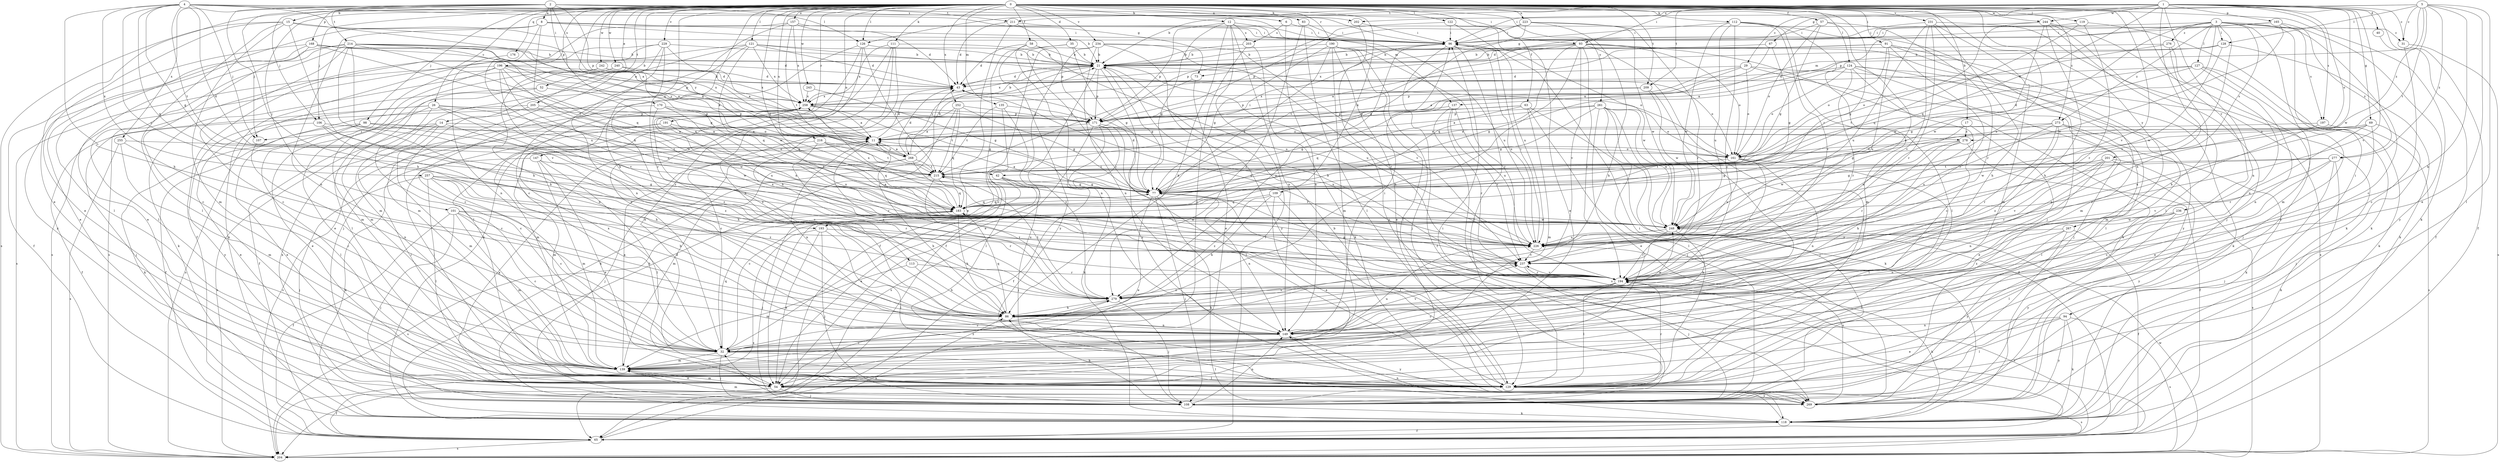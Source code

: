 strict digraph  {
0;
1;
2;
3;
4;
5;
6;
8;
11;
12;
14;
15;
17;
21;
26;
29;
31;
32;
35;
40;
42;
43;
52;
54;
57;
58;
63;
65;
67;
69;
73;
77;
83;
86;
91;
93;
94;
96;
98;
101;
106;
107;
108;
109;
111;
112;
113;
118;
119;
121;
122;
124;
126;
127;
128;
129;
135;
137;
139;
147;
149;
157;
161;
165;
168;
170;
171;
176;
183;
190;
191;
193;
194;
196;
197;
201;
202;
203;
204;
205;
209;
211;
214;
215;
216;
223;
226;
229;
231;
234;
236;
237;
240;
242;
243;
244;
248;
252;
255;
257;
258;
261;
267;
268;
269;
273;
276;
277;
278;
279;
0 -> 6  [label=a];
0 -> 12  [label=b];
0 -> 14  [label=b];
0 -> 15  [label=b];
0 -> 17  [label=b];
0 -> 26  [label=c];
0 -> 35  [label=d];
0 -> 52  [label=e];
0 -> 54  [label=e];
0 -> 57  [label=f];
0 -> 58  [label=f];
0 -> 63  [label=f];
0 -> 83  [label=h];
0 -> 86  [label=h];
0 -> 91  [label=i];
0 -> 98  [label=j];
0 -> 101  [label=j];
0 -> 106  [label=j];
0 -> 109  [label=k];
0 -> 111  [label=k];
0 -> 112  [label=k];
0 -> 113  [label=k];
0 -> 118  [label=k];
0 -> 119  [label=l];
0 -> 121  [label=l];
0 -> 122  [label=l];
0 -> 124  [label=l];
0 -> 126  [label=l];
0 -> 135  [label=m];
0 -> 147  [label=n];
0 -> 157  [label=o];
0 -> 176  [label=q];
0 -> 183  [label=q];
0 -> 190  [label=r];
0 -> 191  [label=r];
0 -> 193  [label=r];
0 -> 196  [label=s];
0 -> 205  [label=t];
0 -> 209  [label=t];
0 -> 216  [label=u];
0 -> 223  [label=u];
0 -> 226  [label=u];
0 -> 229  [label=v];
0 -> 231  [label=v];
0 -> 234  [label=v];
0 -> 236  [label=v];
0 -> 237  [label=v];
0 -> 240  [label=w];
0 -> 242  [label=w];
0 -> 243  [label=w];
0 -> 244  [label=w];
0 -> 252  [label=x];
0 -> 261  [label=y];
0 -> 267  [label=y];
0 -> 268  [label=y];
0 -> 273  [label=z];
1 -> 21  [label=b];
1 -> 29  [label=c];
1 -> 31  [label=c];
1 -> 40  [label=d];
1 -> 65  [label=f];
1 -> 67  [label=g];
1 -> 69  [label=g];
1 -> 86  [label=h];
1 -> 93  [label=i];
1 -> 126  [label=l];
1 -> 149  [label=n];
1 -> 161  [label=o];
1 -> 165  [label=p];
1 -> 183  [label=q];
1 -> 197  [label=s];
1 -> 209  [label=t];
1 -> 211  [label=t];
1 -> 237  [label=v];
1 -> 244  [label=w];
1 -> 248  [label=w];
2 -> 8  [label=a];
2 -> 11  [label=a];
2 -> 86  [label=h];
2 -> 93  [label=i];
2 -> 106  [label=j];
2 -> 107  [label=j];
2 -> 126  [label=l];
2 -> 137  [label=m];
2 -> 168  [label=p];
2 -> 170  [label=p];
2 -> 171  [label=p];
2 -> 211  [label=t];
2 -> 214  [label=t];
2 -> 255  [label=x];
3 -> 42  [label=d];
3 -> 73  [label=g];
3 -> 94  [label=i];
3 -> 127  [label=l];
3 -> 128  [label=l];
3 -> 137  [label=m];
3 -> 139  [label=m];
3 -> 197  [label=s];
3 -> 201  [label=s];
3 -> 237  [label=v];
3 -> 248  [label=w];
3 -> 273  [label=z];
3 -> 276  [label=z];
3 -> 277  [label=z];
4 -> 11  [label=a];
4 -> 42  [label=d];
4 -> 73  [label=g];
4 -> 77  [label=g];
4 -> 86  [label=h];
4 -> 96  [label=i];
4 -> 107  [label=j];
4 -> 183  [label=q];
4 -> 193  [label=r];
4 -> 202  [label=s];
4 -> 215  [label=t];
4 -> 257  [label=x];
5 -> 31  [label=c];
5 -> 54  [label=e];
5 -> 86  [label=h];
5 -> 96  [label=i];
5 -> 128  [label=l];
5 -> 129  [label=l];
5 -> 171  [label=p];
5 -> 202  [label=s];
5 -> 215  [label=t];
5 -> 277  [label=z];
5 -> 278  [label=z];
6 -> 96  [label=i];
6 -> 149  [label=n];
6 -> 203  [label=s];
8 -> 21  [label=b];
8 -> 31  [label=c];
8 -> 96  [label=i];
8 -> 129  [label=l];
8 -> 149  [label=n];
8 -> 183  [label=q];
8 -> 226  [label=u];
11 -> 43  [label=d];
11 -> 149  [label=n];
11 -> 194  [label=r];
11 -> 268  [label=y];
12 -> 65  [label=f];
12 -> 77  [label=g];
12 -> 86  [label=h];
12 -> 96  [label=i];
12 -> 149  [label=n];
12 -> 171  [label=p];
12 -> 203  [label=s];
12 -> 226  [label=u];
14 -> 86  [label=h];
14 -> 107  [label=j];
14 -> 129  [label=l];
14 -> 139  [label=m];
14 -> 204  [label=s];
14 -> 278  [label=z];
15 -> 54  [label=e];
15 -> 86  [label=h];
15 -> 96  [label=i];
15 -> 129  [label=l];
15 -> 139  [label=m];
15 -> 204  [label=s];
15 -> 268  [label=y];
17 -> 54  [label=e];
17 -> 226  [label=u];
17 -> 278  [label=z];
21 -> 43  [label=d];
21 -> 54  [label=e];
21 -> 77  [label=g];
21 -> 161  [label=o];
21 -> 171  [label=p];
21 -> 226  [label=u];
21 -> 258  [label=x];
21 -> 268  [label=y];
21 -> 269  [label=y];
26 -> 32  [label=c];
26 -> 54  [label=e];
26 -> 108  [label=j];
26 -> 171  [label=p];
26 -> 237  [label=v];
26 -> 248  [label=w];
26 -> 269  [label=y];
26 -> 279  [label=z];
29 -> 11  [label=a];
29 -> 43  [label=d];
29 -> 139  [label=m];
29 -> 149  [label=n];
29 -> 161  [label=o];
29 -> 171  [label=p];
31 -> 32  [label=c];
31 -> 204  [label=s];
32 -> 108  [label=j];
32 -> 129  [label=l];
32 -> 139  [label=m];
32 -> 183  [label=q];
32 -> 226  [label=u];
32 -> 258  [label=x];
32 -> 279  [label=z];
35 -> 21  [label=b];
35 -> 65  [label=f];
35 -> 77  [label=g];
35 -> 194  [label=r];
40 -> 65  [label=f];
42 -> 32  [label=c];
42 -> 54  [label=e];
42 -> 77  [label=g];
42 -> 108  [label=j];
43 -> 258  [label=x];
52 -> 65  [label=f];
52 -> 204  [label=s];
52 -> 258  [label=x];
54 -> 65  [label=f];
54 -> 108  [label=j];
54 -> 139  [label=m];
54 -> 269  [label=y];
57 -> 77  [label=g];
57 -> 96  [label=i];
57 -> 161  [label=o];
57 -> 194  [label=r];
57 -> 226  [label=u];
58 -> 21  [label=b];
58 -> 43  [label=d];
58 -> 149  [label=n];
58 -> 226  [label=u];
58 -> 269  [label=y];
63 -> 77  [label=g];
63 -> 108  [label=j];
63 -> 118  [label=k];
63 -> 139  [label=m];
63 -> 171  [label=p];
63 -> 183  [label=q];
65 -> 86  [label=h];
65 -> 194  [label=r];
65 -> 204  [label=s];
67 -> 11  [label=a];
67 -> 21  [label=b];
67 -> 77  [label=g];
69 -> 11  [label=a];
69 -> 54  [label=e];
69 -> 108  [label=j];
69 -> 194  [label=r];
69 -> 226  [label=u];
69 -> 248  [label=w];
73 -> 54  [label=e];
73 -> 215  [label=t];
77 -> 11  [label=a];
77 -> 43  [label=d];
77 -> 54  [label=e];
77 -> 108  [label=j];
77 -> 118  [label=k];
77 -> 149  [label=n];
77 -> 183  [label=q];
83 -> 96  [label=i];
83 -> 129  [label=l];
83 -> 279  [label=z];
86 -> 149  [label=n];
86 -> 183  [label=q];
86 -> 237  [label=v];
86 -> 248  [label=w];
91 -> 11  [label=a];
91 -> 21  [label=b];
91 -> 139  [label=m];
91 -> 161  [label=o];
91 -> 194  [label=r];
91 -> 226  [label=u];
91 -> 269  [label=y];
93 -> 21  [label=b];
93 -> 86  [label=h];
93 -> 118  [label=k];
93 -> 129  [label=l];
93 -> 161  [label=o];
93 -> 183  [label=q];
93 -> 194  [label=r];
93 -> 204  [label=s];
93 -> 215  [label=t];
93 -> 237  [label=v];
93 -> 258  [label=x];
94 -> 54  [label=e];
94 -> 118  [label=k];
94 -> 129  [label=l];
94 -> 149  [label=n];
94 -> 204  [label=s];
94 -> 269  [label=y];
96 -> 21  [label=b];
96 -> 65  [label=f];
96 -> 129  [label=l];
96 -> 226  [label=u];
96 -> 248  [label=w];
96 -> 279  [label=z];
98 -> 11  [label=a];
98 -> 54  [label=e];
98 -> 118  [label=k];
98 -> 129  [label=l];
98 -> 215  [label=t];
98 -> 248  [label=w];
101 -> 32  [label=c];
101 -> 65  [label=f];
101 -> 86  [label=h];
101 -> 108  [label=j];
101 -> 139  [label=m];
101 -> 194  [label=r];
101 -> 248  [label=w];
106 -> 11  [label=a];
106 -> 54  [label=e];
106 -> 86  [label=h];
106 -> 279  [label=z];
107 -> 149  [label=n];
108 -> 11  [label=a];
108 -> 86  [label=h];
108 -> 96  [label=i];
108 -> 118  [label=k];
108 -> 149  [label=n];
108 -> 258  [label=x];
109 -> 54  [label=e];
109 -> 86  [label=h];
109 -> 129  [label=l];
109 -> 183  [label=q];
109 -> 279  [label=z];
111 -> 21  [label=b];
111 -> 54  [label=e];
111 -> 86  [label=h];
111 -> 118  [label=k];
111 -> 149  [label=n];
111 -> 258  [label=x];
112 -> 96  [label=i];
112 -> 108  [label=j];
112 -> 129  [label=l];
112 -> 139  [label=m];
112 -> 226  [label=u];
112 -> 237  [label=v];
112 -> 248  [label=w];
112 -> 279  [label=z];
113 -> 86  [label=h];
113 -> 139  [label=m];
113 -> 194  [label=r];
118 -> 43  [label=d];
118 -> 65  [label=f];
118 -> 149  [label=n];
119 -> 96  [label=i];
119 -> 118  [label=k];
119 -> 183  [label=q];
119 -> 194  [label=r];
121 -> 21  [label=b];
121 -> 32  [label=c];
121 -> 43  [label=d];
121 -> 139  [label=m];
121 -> 161  [label=o];
121 -> 204  [label=s];
121 -> 248  [label=w];
121 -> 258  [label=x];
122 -> 54  [label=e];
122 -> 96  [label=i];
122 -> 171  [label=p];
122 -> 226  [label=u];
124 -> 32  [label=c];
124 -> 43  [label=d];
124 -> 77  [label=g];
124 -> 108  [label=j];
124 -> 118  [label=k];
124 -> 129  [label=l];
124 -> 161  [label=o];
124 -> 194  [label=r];
126 -> 21  [label=b];
126 -> 32  [label=c];
126 -> 108  [label=j];
126 -> 129  [label=l];
126 -> 215  [label=t];
127 -> 43  [label=d];
127 -> 77  [label=g];
127 -> 108  [label=j];
127 -> 118  [label=k];
127 -> 149  [label=n];
127 -> 215  [label=t];
128 -> 11  [label=a];
128 -> 21  [label=b];
128 -> 118  [label=k];
128 -> 248  [label=w];
129 -> 21  [label=b];
129 -> 194  [label=r];
129 -> 204  [label=s];
135 -> 129  [label=l];
135 -> 171  [label=p];
135 -> 215  [label=t];
135 -> 279  [label=z];
137 -> 171  [label=p];
137 -> 194  [label=r];
137 -> 204  [label=s];
137 -> 226  [label=u];
137 -> 237  [label=v];
139 -> 11  [label=a];
139 -> 54  [label=e];
139 -> 129  [label=l];
139 -> 279  [label=z];
147 -> 54  [label=e];
147 -> 118  [label=k];
147 -> 129  [label=l];
147 -> 139  [label=m];
147 -> 215  [label=t];
149 -> 32  [label=c];
149 -> 96  [label=i];
149 -> 237  [label=v];
149 -> 269  [label=y];
157 -> 32  [label=c];
157 -> 43  [label=d];
157 -> 65  [label=f];
157 -> 96  [label=i];
157 -> 215  [label=t];
157 -> 258  [label=x];
161 -> 129  [label=l];
161 -> 149  [label=n];
161 -> 194  [label=r];
161 -> 215  [label=t];
161 -> 226  [label=u];
165 -> 32  [label=c];
165 -> 43  [label=d];
165 -> 96  [label=i];
165 -> 248  [label=w];
165 -> 269  [label=y];
168 -> 11  [label=a];
168 -> 21  [label=b];
168 -> 32  [label=c];
168 -> 43  [label=d];
168 -> 54  [label=e];
168 -> 65  [label=f];
168 -> 215  [label=t];
170 -> 65  [label=f];
170 -> 77  [label=g];
170 -> 161  [label=o];
170 -> 171  [label=p];
170 -> 279  [label=z];
171 -> 11  [label=a];
171 -> 65  [label=f];
171 -> 118  [label=k];
171 -> 129  [label=l];
171 -> 204  [label=s];
171 -> 226  [label=u];
176 -> 149  [label=n];
183 -> 77  [label=g];
183 -> 86  [label=h];
183 -> 108  [label=j];
183 -> 204  [label=s];
183 -> 248  [label=w];
183 -> 258  [label=x];
190 -> 21  [label=b];
190 -> 54  [label=e];
190 -> 77  [label=g];
190 -> 108  [label=j];
190 -> 129  [label=l];
190 -> 139  [label=m];
190 -> 183  [label=q];
190 -> 194  [label=r];
191 -> 11  [label=a];
191 -> 129  [label=l];
191 -> 204  [label=s];
191 -> 226  [label=u];
193 -> 54  [label=e];
193 -> 108  [label=j];
193 -> 129  [label=l];
193 -> 204  [label=s];
193 -> 226  [label=u];
194 -> 21  [label=b];
194 -> 32  [label=c];
194 -> 77  [label=g];
194 -> 118  [label=k];
194 -> 129  [label=l];
194 -> 237  [label=v];
194 -> 279  [label=z];
196 -> 11  [label=a];
196 -> 43  [label=d];
196 -> 54  [label=e];
196 -> 139  [label=m];
196 -> 204  [label=s];
196 -> 226  [label=u];
196 -> 237  [label=v];
196 -> 248  [label=w];
196 -> 258  [label=x];
197 -> 11  [label=a];
197 -> 194  [label=r];
197 -> 204  [label=s];
201 -> 77  [label=g];
201 -> 149  [label=n];
201 -> 194  [label=r];
201 -> 204  [label=s];
201 -> 215  [label=t];
201 -> 237  [label=v];
201 -> 269  [label=y];
202 -> 96  [label=i];
202 -> 269  [label=y];
203 -> 21  [label=b];
203 -> 32  [label=c];
203 -> 118  [label=k];
204 -> 248  [label=w];
205 -> 32  [label=c];
205 -> 65  [label=f];
205 -> 171  [label=p];
205 -> 226  [label=u];
209 -> 171  [label=p];
209 -> 248  [label=w];
209 -> 258  [label=x];
209 -> 279  [label=z];
211 -> 43  [label=d];
211 -> 54  [label=e];
211 -> 96  [label=i];
211 -> 171  [label=p];
214 -> 11  [label=a];
214 -> 21  [label=b];
214 -> 32  [label=c];
214 -> 54  [label=e];
214 -> 77  [label=g];
214 -> 86  [label=h];
214 -> 129  [label=l];
214 -> 171  [label=p];
214 -> 183  [label=q];
214 -> 237  [label=v];
214 -> 269  [label=y];
215 -> 77  [label=g];
215 -> 86  [label=h];
215 -> 183  [label=q];
215 -> 279  [label=z];
216 -> 139  [label=m];
216 -> 161  [label=o];
216 -> 183  [label=q];
216 -> 215  [label=t];
216 -> 279  [label=z];
223 -> 77  [label=g];
223 -> 86  [label=h];
223 -> 96  [label=i];
223 -> 171  [label=p];
223 -> 194  [label=r];
223 -> 248  [label=w];
226 -> 96  [label=i];
226 -> 237  [label=v];
226 -> 258  [label=x];
229 -> 11  [label=a];
229 -> 21  [label=b];
229 -> 118  [label=k];
229 -> 139  [label=m];
229 -> 149  [label=n];
229 -> 194  [label=r];
229 -> 204  [label=s];
231 -> 86  [label=h];
231 -> 96  [label=i];
231 -> 118  [label=k];
231 -> 139  [label=m];
231 -> 194  [label=r];
231 -> 226  [label=u];
231 -> 237  [label=v];
234 -> 21  [label=b];
234 -> 32  [label=c];
234 -> 65  [label=f];
234 -> 149  [label=n];
234 -> 194  [label=r];
234 -> 237  [label=v];
234 -> 269  [label=y];
236 -> 129  [label=l];
236 -> 149  [label=n];
236 -> 248  [label=w];
236 -> 269  [label=y];
237 -> 43  [label=d];
237 -> 108  [label=j];
237 -> 194  [label=r];
237 -> 258  [label=x];
240 -> 43  [label=d];
240 -> 129  [label=l];
240 -> 139  [label=m];
240 -> 183  [label=q];
242 -> 43  [label=d];
242 -> 118  [label=k];
242 -> 149  [label=n];
242 -> 258  [label=x];
243 -> 77  [label=g];
243 -> 258  [label=x];
244 -> 77  [label=g];
244 -> 86  [label=h];
244 -> 96  [label=i];
244 -> 108  [label=j];
244 -> 129  [label=l];
244 -> 248  [label=w];
244 -> 269  [label=y];
248 -> 11  [label=a];
248 -> 86  [label=h];
248 -> 194  [label=r];
248 -> 215  [label=t];
248 -> 226  [label=u];
252 -> 32  [label=c];
252 -> 77  [label=g];
252 -> 118  [label=k];
252 -> 171  [label=p];
252 -> 183  [label=q];
252 -> 215  [label=t];
255 -> 32  [label=c];
255 -> 139  [label=m];
255 -> 161  [label=o];
255 -> 204  [label=s];
257 -> 32  [label=c];
257 -> 77  [label=g];
257 -> 86  [label=h];
257 -> 108  [label=j];
257 -> 129  [label=l];
257 -> 194  [label=r];
257 -> 237  [label=v];
257 -> 279  [label=z];
258 -> 11  [label=a];
258 -> 21  [label=b];
258 -> 77  [label=g];
258 -> 139  [label=m];
258 -> 171  [label=p];
261 -> 11  [label=a];
261 -> 54  [label=e];
261 -> 65  [label=f];
261 -> 77  [label=g];
261 -> 108  [label=j];
261 -> 129  [label=l];
261 -> 161  [label=o];
261 -> 171  [label=p];
261 -> 248  [label=w];
267 -> 65  [label=f];
267 -> 129  [label=l];
267 -> 226  [label=u];
267 -> 269  [label=y];
267 -> 279  [label=z];
268 -> 11  [label=a];
268 -> 21  [label=b];
268 -> 43  [label=d];
268 -> 96  [label=i];
268 -> 108  [label=j];
268 -> 139  [label=m];
268 -> 194  [label=r];
268 -> 215  [label=t];
269 -> 32  [label=c];
269 -> 96  [label=i];
269 -> 139  [label=m];
269 -> 226  [label=u];
273 -> 11  [label=a];
273 -> 77  [label=g];
273 -> 118  [label=k];
273 -> 129  [label=l];
273 -> 194  [label=r];
273 -> 226  [label=u];
273 -> 279  [label=z];
276 -> 21  [label=b];
276 -> 86  [label=h];
276 -> 149  [label=n];
276 -> 161  [label=o];
277 -> 32  [label=c];
277 -> 77  [label=g];
277 -> 108  [label=j];
277 -> 118  [label=k];
277 -> 215  [label=t];
277 -> 237  [label=v];
278 -> 65  [label=f];
278 -> 86  [label=h];
278 -> 161  [label=o];
278 -> 194  [label=r];
278 -> 248  [label=w];
279 -> 86  [label=h];
279 -> 108  [label=j];
279 -> 215  [label=t];
}
